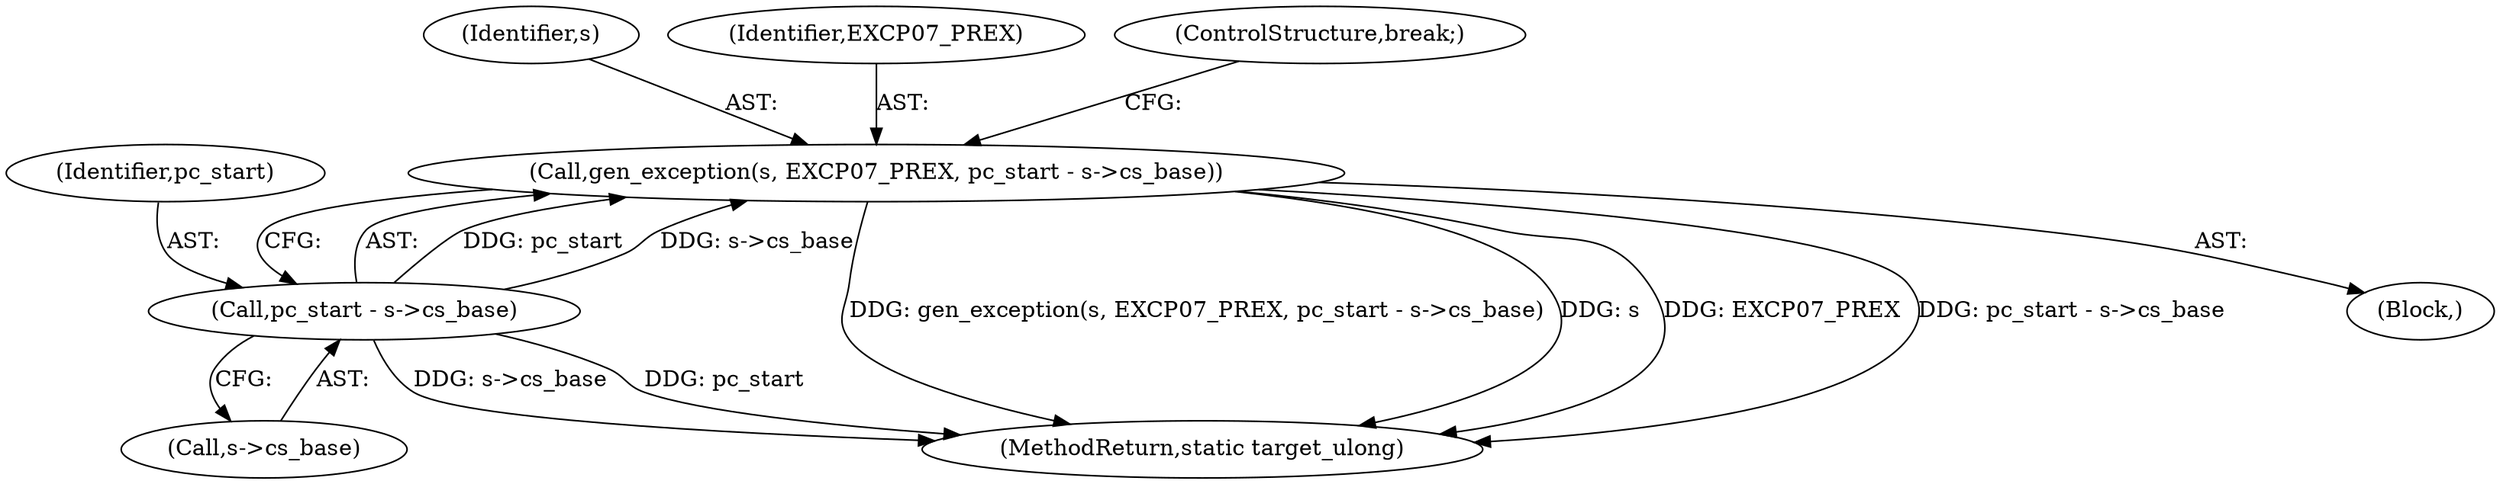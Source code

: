 digraph "0_qemu_30663fd26c0307e414622c7a8607fbc04f92ec14@pointer" {
"1011141" [label="(Call,gen_exception(s, EXCP07_PREX, pc_start - s->cs_base))"];
"1011144" [label="(Call,pc_start - s->cs_base)"];
"1011144" [label="(Call,pc_start - s->cs_base)"];
"1011840" [label="(MethodReturn,static target_ulong)"];
"1011142" [label="(Identifier,s)"];
"1011143" [label="(Identifier,EXCP07_PREX)"];
"1011140" [label="(Block,)"];
"1011149" [label="(ControlStructure,break;)"];
"1011145" [label="(Identifier,pc_start)"];
"1011146" [label="(Call,s->cs_base)"];
"1011141" [label="(Call,gen_exception(s, EXCP07_PREX, pc_start - s->cs_base))"];
"1011141" -> "1011140"  [label="AST: "];
"1011141" -> "1011144"  [label="CFG: "];
"1011142" -> "1011141"  [label="AST: "];
"1011143" -> "1011141"  [label="AST: "];
"1011144" -> "1011141"  [label="AST: "];
"1011149" -> "1011141"  [label="CFG: "];
"1011141" -> "1011840"  [label="DDG: gen_exception(s, EXCP07_PREX, pc_start - s->cs_base)"];
"1011141" -> "1011840"  [label="DDG: s"];
"1011141" -> "1011840"  [label="DDG: EXCP07_PREX"];
"1011141" -> "1011840"  [label="DDG: pc_start - s->cs_base"];
"1011144" -> "1011141"  [label="DDG: pc_start"];
"1011144" -> "1011141"  [label="DDG: s->cs_base"];
"1011144" -> "1011146"  [label="CFG: "];
"1011145" -> "1011144"  [label="AST: "];
"1011146" -> "1011144"  [label="AST: "];
"1011144" -> "1011840"  [label="DDG: s->cs_base"];
"1011144" -> "1011840"  [label="DDG: pc_start"];
}
